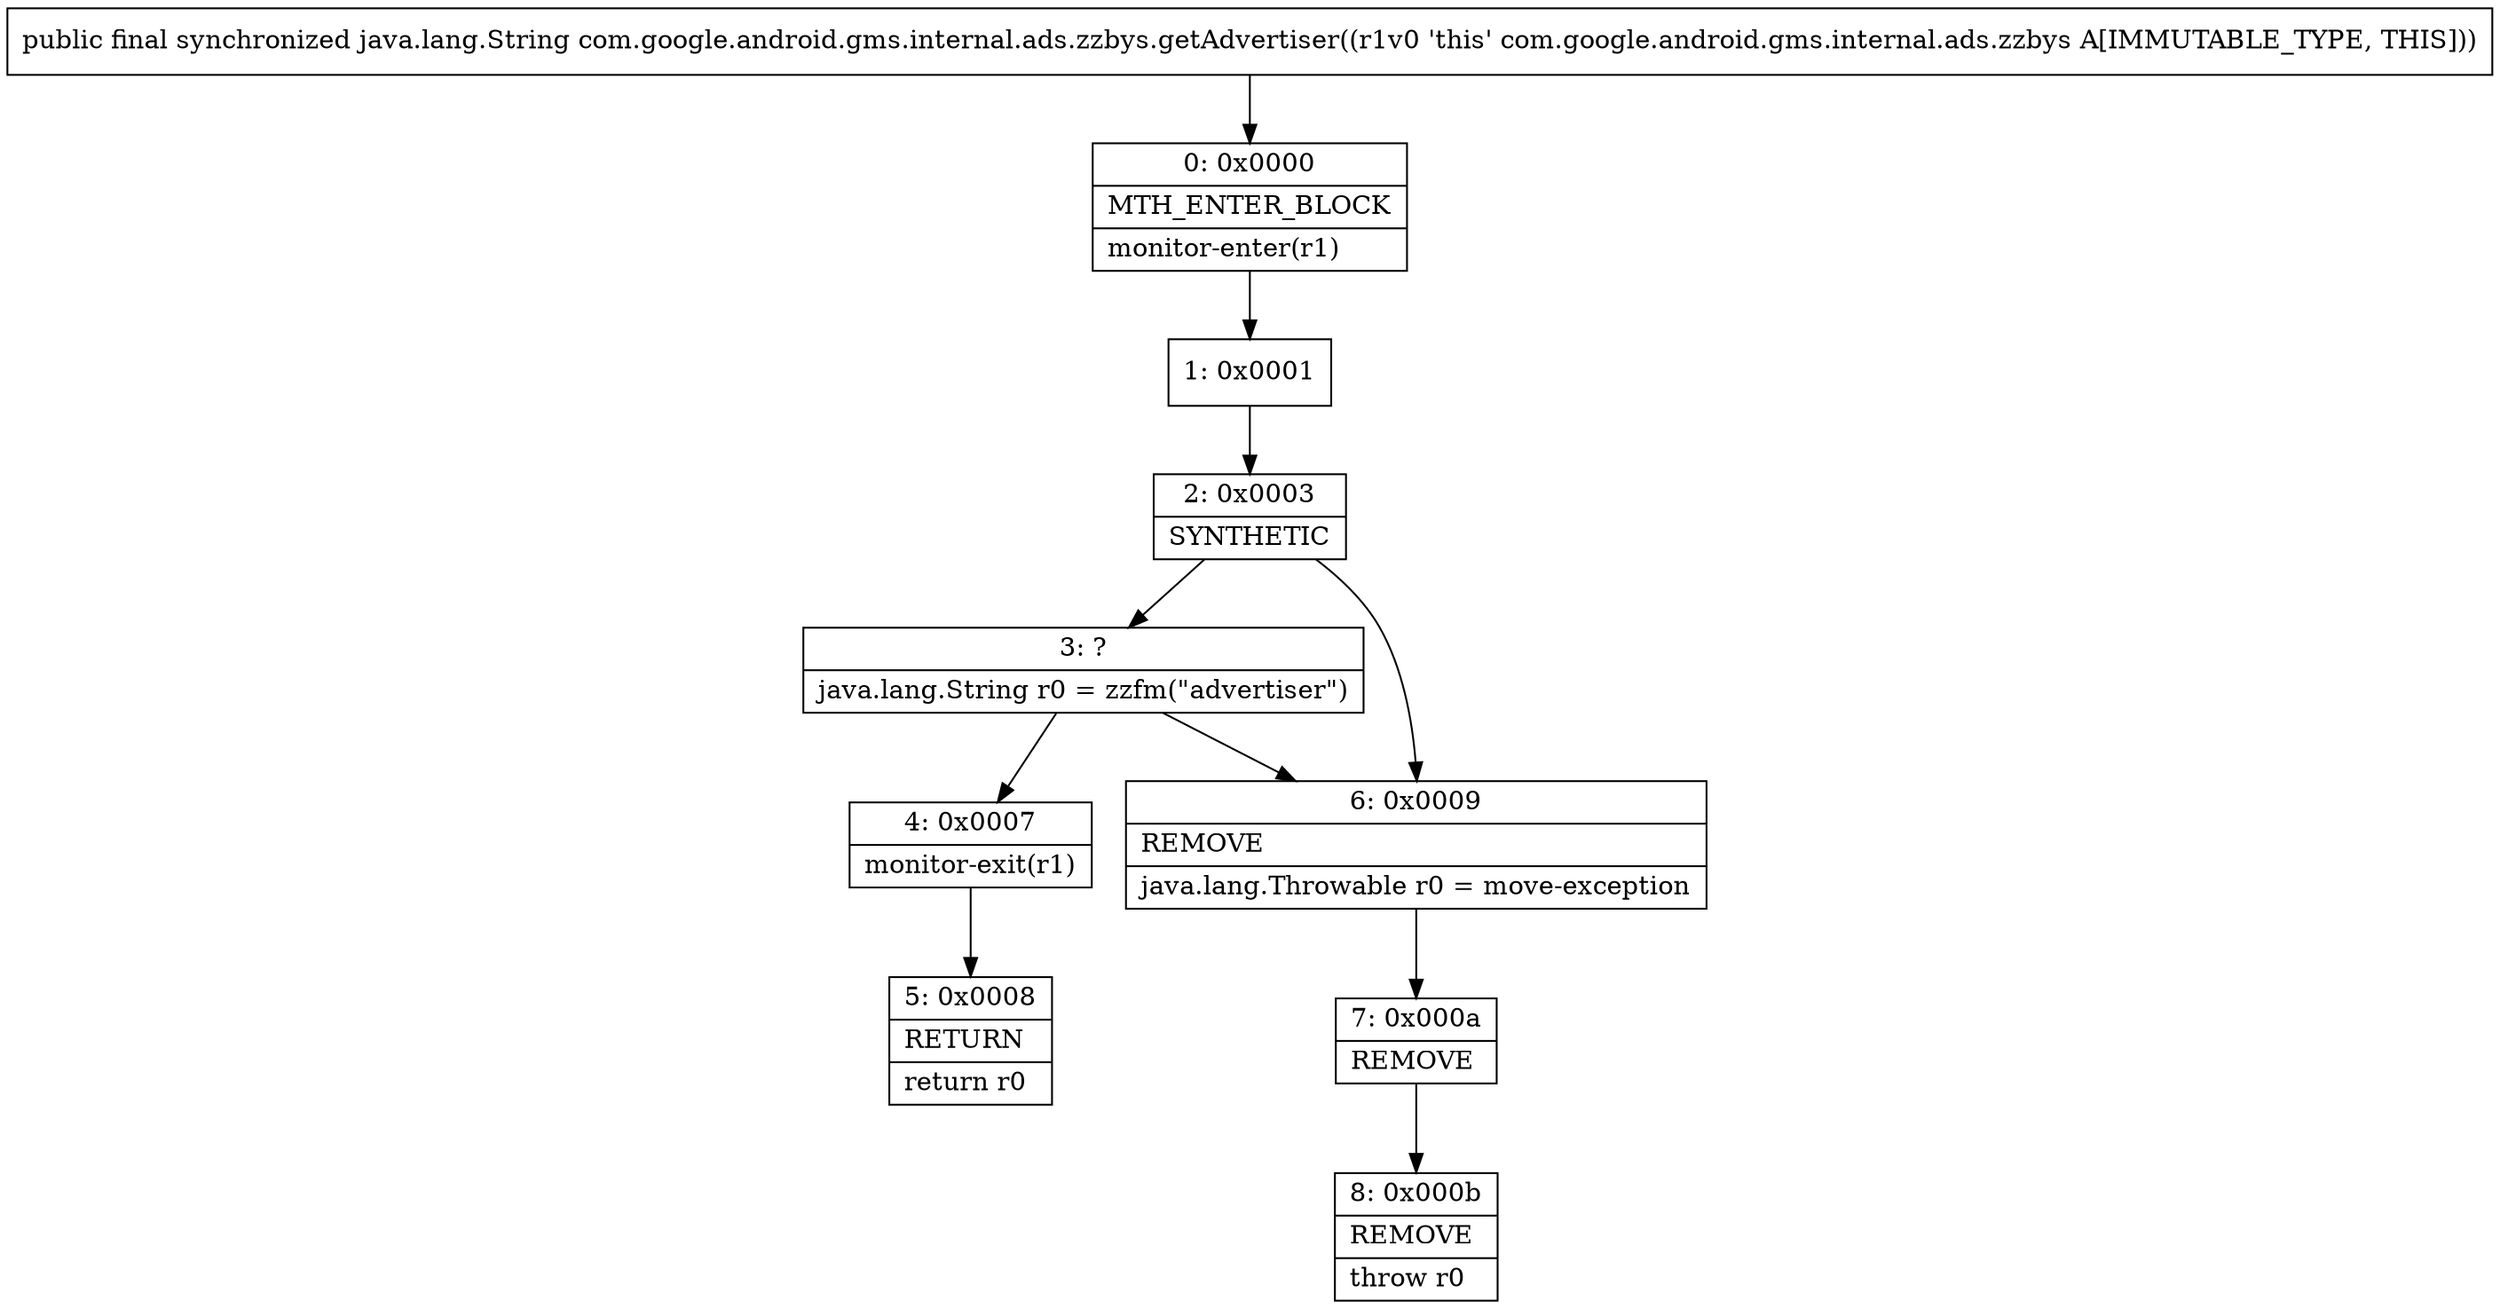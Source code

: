 digraph "CFG forcom.google.android.gms.internal.ads.zzbys.getAdvertiser()Ljava\/lang\/String;" {
Node_0 [shape=record,label="{0\:\ 0x0000|MTH_ENTER_BLOCK\l|monitor\-enter(r1)\l}"];
Node_1 [shape=record,label="{1\:\ 0x0001}"];
Node_2 [shape=record,label="{2\:\ 0x0003|SYNTHETIC\l}"];
Node_3 [shape=record,label="{3\:\ ?|java.lang.String r0 = zzfm(\"advertiser\")\l}"];
Node_4 [shape=record,label="{4\:\ 0x0007|monitor\-exit(r1)\l}"];
Node_5 [shape=record,label="{5\:\ 0x0008|RETURN\l|return r0\l}"];
Node_6 [shape=record,label="{6\:\ 0x0009|REMOVE\l|java.lang.Throwable r0 = move\-exception\l}"];
Node_7 [shape=record,label="{7\:\ 0x000a|REMOVE\l}"];
Node_8 [shape=record,label="{8\:\ 0x000b|REMOVE\l|throw r0\l}"];
MethodNode[shape=record,label="{public final synchronized java.lang.String com.google.android.gms.internal.ads.zzbys.getAdvertiser((r1v0 'this' com.google.android.gms.internal.ads.zzbys A[IMMUTABLE_TYPE, THIS])) }"];
MethodNode -> Node_0;
Node_0 -> Node_1;
Node_1 -> Node_2;
Node_2 -> Node_3;
Node_2 -> Node_6;
Node_3 -> Node_6;
Node_3 -> Node_4;
Node_4 -> Node_5;
Node_6 -> Node_7;
Node_7 -> Node_8;
}

